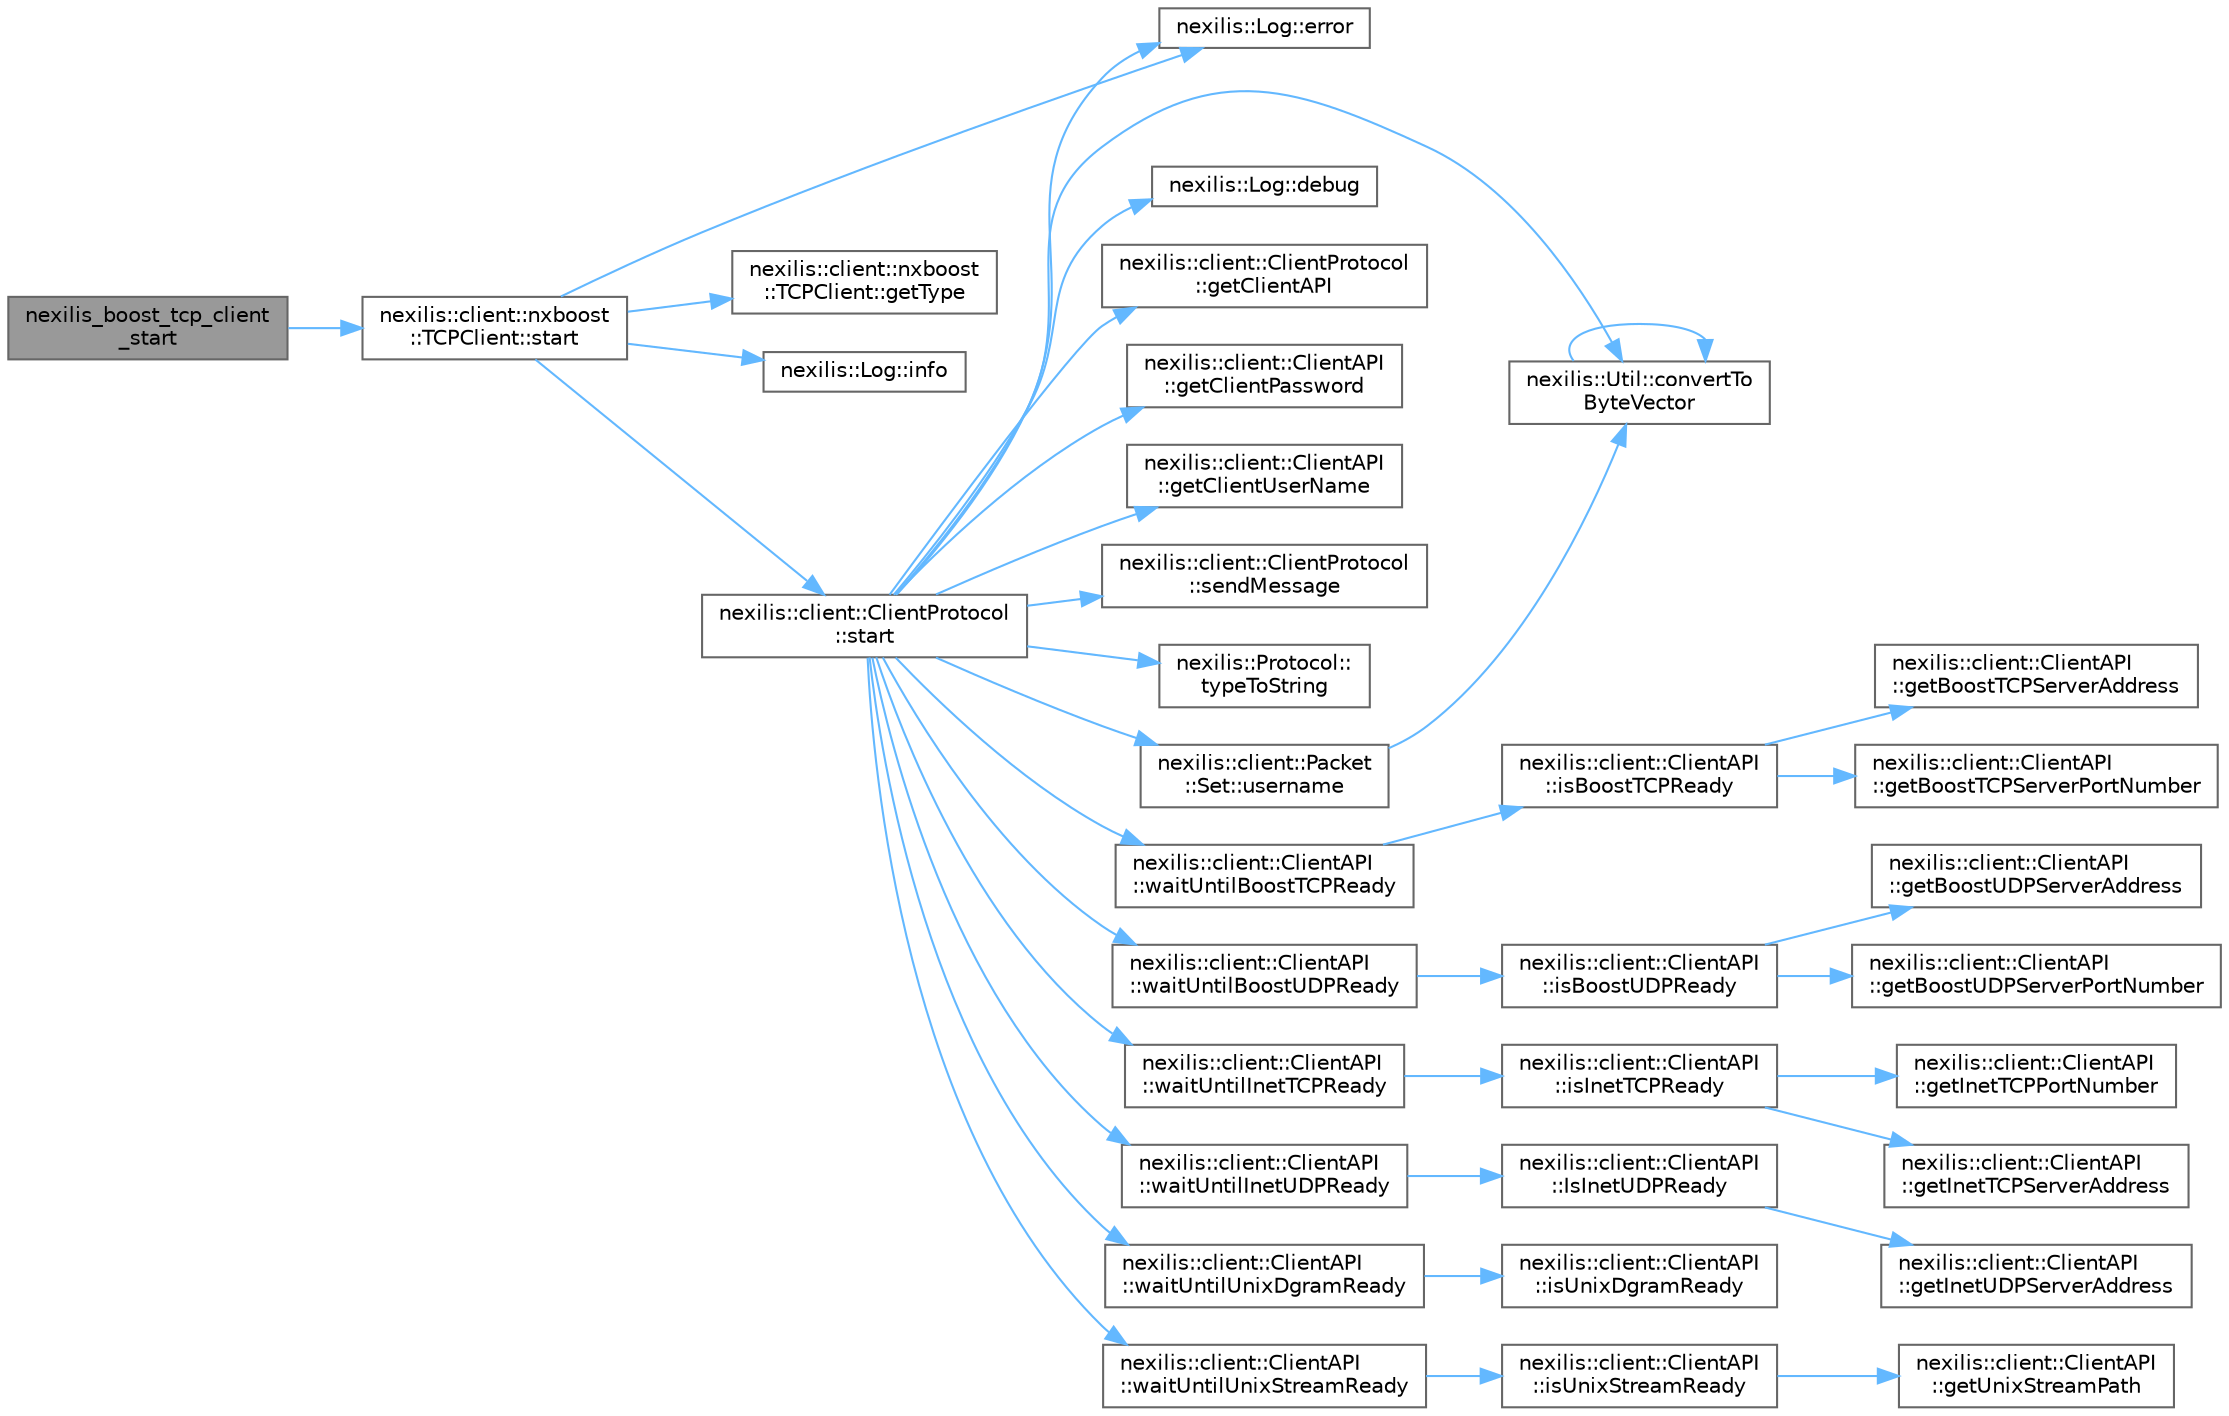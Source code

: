 digraph "nexilis_boost_tcp_client_start"
{
 // LATEX_PDF_SIZE
  bgcolor="transparent";
  edge [fontname=Helvetica,fontsize=10,labelfontname=Helvetica,labelfontsize=10];
  node [fontname=Helvetica,fontsize=10,shape=box,height=0.2,width=0.4];
  rankdir="LR";
  Node1 [id="Node000001",label="nexilis_boost_tcp_client\l_start",height=0.2,width=0.4,color="gray40", fillcolor="grey60", style="filled", fontcolor="black",tooltip=" "];
  Node1 -> Node2 [id="edge1_Node000001_Node000002",color="steelblue1",style="solid",tooltip=" "];
  Node2 [id="Node000002",label="nexilis::client::nxboost\l::TCPClient::start",height=0.2,width=0.4,color="grey40", fillcolor="white", style="filled",URL="$d1/d21/classnexilis_1_1client_1_1nxboost_1_1TCPClient.html#aa33257eb91ceaddd1289e83aa03d7ba6",tooltip="Protocol::start() implementation."];
  Node2 -> Node3 [id="edge2_Node000002_Node000003",color="steelblue1",style="solid",tooltip=" "];
  Node3 [id="Node000003",label="nexilis::Log::error",height=0.2,width=0.4,color="grey40", fillcolor="white", style="filled",URL="$dc/dbc/classnexilis_1_1Log.html#a49959aac4210e93d1ccd1977e08dba80",tooltip=" "];
  Node2 -> Node4 [id="edge3_Node000002_Node000004",color="steelblue1",style="solid",tooltip=" "];
  Node4 [id="Node000004",label="nexilis::client::nxboost\l::TCPClient::getType",height=0.2,width=0.4,color="grey40", fillcolor="white", style="filled",URL="$d1/d21/classnexilis_1_1client_1_1nxboost_1_1TCPClient.html#ae47a81f22072a6d015254cd071199bfb",tooltip="Protocol::getType() implementation."];
  Node2 -> Node5 [id="edge4_Node000002_Node000005",color="steelblue1",style="solid",tooltip=" "];
  Node5 [id="Node000005",label="nexilis::Log::info",height=0.2,width=0.4,color="grey40", fillcolor="white", style="filled",URL="$dc/dbc/classnexilis_1_1Log.html#a66755adfac1917c8b8791a018f31c643",tooltip=" "];
  Node2 -> Node6 [id="edge5_Node000002_Node000006",color="steelblue1",style="solid",tooltip=" "];
  Node6 [id="Node000006",label="nexilis::client::ClientProtocol\l::start",height=0.2,width=0.4,color="grey40", fillcolor="white", style="filled",URL="$da/d2e/classnexilis_1_1client_1_1ClientProtocol.html#adb183b69b19afbfd9dff33ef637dd30a",tooltip=" "];
  Node6 -> Node7 [id="edge6_Node000006_Node000007",color="steelblue1",style="solid",tooltip=" "];
  Node7 [id="Node000007",label="nexilis::Util::convertTo\lByteVector",height=0.2,width=0.4,color="grey40", fillcolor="white", style="filled",URL="$d9/d3d/group__BytevectorConversions.html#ga38e516c60d98cb71153ded26ce2b67e5",tooltip=" "];
  Node7 -> Node7 [id="edge7_Node000007_Node000007",color="steelblue1",style="solid",tooltip=" "];
  Node6 -> Node8 [id="edge8_Node000006_Node000008",color="steelblue1",style="solid",tooltip=" "];
  Node8 [id="Node000008",label="nexilis::Log::debug",height=0.2,width=0.4,color="grey40", fillcolor="white", style="filled",URL="$dc/dbc/classnexilis_1_1Log.html#a8818a693340eed14a9110c9988eac982",tooltip="All the overloaded printing functions."];
  Node6 -> Node3 [id="edge9_Node000006_Node000003",color="steelblue1",style="solid",tooltip=" "];
  Node6 -> Node9 [id="edge10_Node000006_Node000009",color="steelblue1",style="solid",tooltip=" "];
  Node9 [id="Node000009",label="nexilis::client::ClientProtocol\l::getClientAPI",height=0.2,width=0.4,color="grey40", fillcolor="white", style="filled",URL="$da/d2e/classnexilis_1_1client_1_1ClientProtocol.html#ac9059afc8258f93d0190892d4e4a5b9a",tooltip=" "];
  Node6 -> Node10 [id="edge11_Node000006_Node000010",color="steelblue1",style="solid",tooltip=" "];
  Node10 [id="Node000010",label="nexilis::client::ClientAPI\l::getClientPassword",height=0.2,width=0.4,color="grey40", fillcolor="white", style="filled",URL="$d5/da0/classnexilis_1_1client_1_1ClientAPI.html#a1d349e7fdcb435d5b06ac0ced0ae883f",tooltip=" "];
  Node6 -> Node11 [id="edge12_Node000006_Node000011",color="steelblue1",style="solid",tooltip=" "];
  Node11 [id="Node000011",label="nexilis::client::ClientAPI\l::getClientUserName",height=0.2,width=0.4,color="grey40", fillcolor="white", style="filled",URL="$d5/da0/classnexilis_1_1client_1_1ClientAPI.html#a5337b6b31706de63455e4439cddb6b69",tooltip=" "];
  Node6 -> Node12 [id="edge13_Node000006_Node000012",color="steelblue1",style="solid",tooltip=" "];
  Node12 [id="Node000012",label="nexilis::client::ClientProtocol\l::sendMessage",height=0.2,width=0.4,color="grey40", fillcolor="white", style="filled",URL="$da/d2e/classnexilis_1_1client_1_1ClientProtocol.html#a4f1a10ae05e2d672a42a12b956b0e3b5",tooltip="Send nexilis message (nx_data) to server."];
  Node6 -> Node13 [id="edge14_Node000006_Node000013",color="steelblue1",style="solid",tooltip=" "];
  Node13 [id="Node000013",label="nexilis::Protocol::\ltypeToString",height=0.2,width=0.4,color="grey40", fillcolor="white", style="filled",URL="$da/d49/classnexilis_1_1Protocol.html#ac91c5c466d0b16ce885411f70121bdc5",tooltip="Returns a string value of the Type."];
  Node6 -> Node14 [id="edge15_Node000006_Node000014",color="steelblue1",style="solid",tooltip=" "];
  Node14 [id="Node000014",label="nexilis::client::Packet\l::Set::username",height=0.2,width=0.4,color="grey40", fillcolor="white", style="filled",URL="$d0/d8f/classnexilis_1_1client_1_1Packet_1_1Set.html#a341d0f581d85eccecfd98f7b2bb7b174",tooltip=" "];
  Node14 -> Node7 [id="edge16_Node000014_Node000007",color="steelblue1",style="solid",tooltip=" "];
  Node6 -> Node15 [id="edge17_Node000006_Node000015",color="steelblue1",style="solid",tooltip=" "];
  Node15 [id="Node000015",label="nexilis::client::ClientAPI\l::waitUntilBoostTCPReady",height=0.2,width=0.4,color="grey40", fillcolor="white", style="filled",URL="$d5/da0/classnexilis_1_1client_1_1ClientAPI.html#a06ff19320eb6c2730a633632681526fd",tooltip="Steal the runtime until boost TCP connection is ready."];
  Node15 -> Node16 [id="edge18_Node000015_Node000016",color="steelblue1",style="solid",tooltip=" "];
  Node16 [id="Node000016",label="nexilis::client::ClientAPI\l::isBoostTCPReady",height=0.2,width=0.4,color="grey40", fillcolor="white", style="filled",URL="$d5/da0/classnexilis_1_1client_1_1ClientAPI.html#aa05e1f34d3108b2c4c098a33d222d86c",tooltip="If the client boost TCP connection is ready."];
  Node16 -> Node17 [id="edge19_Node000016_Node000017",color="steelblue1",style="solid",tooltip=" "];
  Node17 [id="Node000017",label="nexilis::client::ClientAPI\l::getBoostTCPServerAddress",height=0.2,width=0.4,color="grey40", fillcolor="white", style="filled",URL="$d5/da0/classnexilis_1_1client_1_1ClientAPI.html#a84b44eacc5901081c9d8083047569d86",tooltip="boost TCP"];
  Node16 -> Node18 [id="edge20_Node000016_Node000018",color="steelblue1",style="solid",tooltip=" "];
  Node18 [id="Node000018",label="nexilis::client::ClientAPI\l::getBoostTCPServerPortNumber",height=0.2,width=0.4,color="grey40", fillcolor="white", style="filled",URL="$d5/da0/classnexilis_1_1client_1_1ClientAPI.html#aac313d82a3b4bf77182c5b5877cd7993",tooltip=" "];
  Node6 -> Node19 [id="edge21_Node000006_Node000019",color="steelblue1",style="solid",tooltip=" "];
  Node19 [id="Node000019",label="nexilis::client::ClientAPI\l::waitUntilBoostUDPReady",height=0.2,width=0.4,color="grey40", fillcolor="white", style="filled",URL="$d5/da0/classnexilis_1_1client_1_1ClientAPI.html#a61d2241ecf9a09c30ed3dc6296bba237",tooltip="Steal the runtime until boost UDP connection is ready."];
  Node19 -> Node20 [id="edge22_Node000019_Node000020",color="steelblue1",style="solid",tooltip=" "];
  Node20 [id="Node000020",label="nexilis::client::ClientAPI\l::isBoostUDPReady",height=0.2,width=0.4,color="grey40", fillcolor="white", style="filled",URL="$d5/da0/classnexilis_1_1client_1_1ClientAPI.html#a7393249336e504ba53d1182b19022c9f",tooltip="If the client boost UDP connection is ready."];
  Node20 -> Node21 [id="edge23_Node000020_Node000021",color="steelblue1",style="solid",tooltip=" "];
  Node21 [id="Node000021",label="nexilis::client::ClientAPI\l::getBoostUDPServerAddress",height=0.2,width=0.4,color="grey40", fillcolor="white", style="filled",URL="$d5/da0/classnexilis_1_1client_1_1ClientAPI.html#a0384170cf8cea4868f8edc1f54dd1a8b",tooltip="boost UDP"];
  Node20 -> Node22 [id="edge24_Node000020_Node000022",color="steelblue1",style="solid",tooltip=" "];
  Node22 [id="Node000022",label="nexilis::client::ClientAPI\l::getBoostUDPServerPortNumber",height=0.2,width=0.4,color="grey40", fillcolor="white", style="filled",URL="$d5/da0/classnexilis_1_1client_1_1ClientAPI.html#a16469373032d1de61dcf6a93362ef602",tooltip=" "];
  Node6 -> Node23 [id="edge25_Node000006_Node000023",color="steelblue1",style="solid",tooltip=" "];
  Node23 [id="Node000023",label="nexilis::client::ClientAPI\l::waitUntilInetTCPReady",height=0.2,width=0.4,color="grey40", fillcolor="white", style="filled",URL="$d5/da0/classnexilis_1_1client_1_1ClientAPI.html#aef58620c267d5289d4bac61a45473e04",tooltip="Steal the runtime until af_inet TCP connection is ready."];
  Node23 -> Node24 [id="edge26_Node000023_Node000024",color="steelblue1",style="solid",tooltip=" "];
  Node24 [id="Node000024",label="nexilis::client::ClientAPI\l::isInetTCPReady",height=0.2,width=0.4,color="grey40", fillcolor="white", style="filled",URL="$d5/da0/classnexilis_1_1client_1_1ClientAPI.html#aed14aeef5e50d2815d6b7c93dcbcf289",tooltip="If the client TCP af_inet connection is ready."];
  Node24 -> Node25 [id="edge27_Node000024_Node000025",color="steelblue1",style="solid",tooltip=" "];
  Node25 [id="Node000025",label="nexilis::client::ClientAPI\l::getInetTCPPortNumber",height=0.2,width=0.4,color="grey40", fillcolor="white", style="filled",URL="$d5/da0/classnexilis_1_1client_1_1ClientAPI.html#adcccd3bc44afffd4c958053974056750",tooltip=" "];
  Node24 -> Node26 [id="edge28_Node000024_Node000026",color="steelblue1",style="solid",tooltip=" "];
  Node26 [id="Node000026",label="nexilis::client::ClientAPI\l::getInetTCPServerAddress",height=0.2,width=0.4,color="grey40", fillcolor="white", style="filled",URL="$d5/da0/classnexilis_1_1client_1_1ClientAPI.html#a3be92a07de9c7a79109dcc16f0b40d05",tooltip="af_inet TCP."];
  Node6 -> Node27 [id="edge29_Node000006_Node000027",color="steelblue1",style="solid",tooltip=" "];
  Node27 [id="Node000027",label="nexilis::client::ClientAPI\l::waitUntilInetUDPReady",height=0.2,width=0.4,color="grey40", fillcolor="white", style="filled",URL="$d5/da0/classnexilis_1_1client_1_1ClientAPI.html#a0e2d5869a2928781d0403ecef064787b",tooltip="Steal the runtime until af_inet UDP connection is ready."];
  Node27 -> Node28 [id="edge30_Node000027_Node000028",color="steelblue1",style="solid",tooltip=" "];
  Node28 [id="Node000028",label="nexilis::client::ClientAPI\l::IsInetUDPReady",height=0.2,width=0.4,color="grey40", fillcolor="white", style="filled",URL="$d5/da0/classnexilis_1_1client_1_1ClientAPI.html#a90e4f340ab3adebf3635862bd9bfc62a",tooltip="Stuff related to specific connnections."];
  Node28 -> Node29 [id="edge31_Node000028_Node000029",color="steelblue1",style="solid",tooltip=" "];
  Node29 [id="Node000029",label="nexilis::client::ClientAPI\l::getInetUDPServerAddress",height=0.2,width=0.4,color="grey40", fillcolor="white", style="filled",URL="$d5/da0/classnexilis_1_1client_1_1ClientAPI.html#af38da76c91dabe16da1d8a0c7dc446a0",tooltip="af_inet UDP."];
  Node6 -> Node30 [id="edge32_Node000006_Node000030",color="steelblue1",style="solid",tooltip=" "];
  Node30 [id="Node000030",label="nexilis::client::ClientAPI\l::waitUntilUnixDgramReady",height=0.2,width=0.4,color="grey40", fillcolor="white", style="filled",URL="$d5/da0/classnexilis_1_1client_1_1ClientAPI.html#a528794b5d8aadca2cb1c196948e76b27",tooltip="Steal the runtime until af_unix DGRAM connection is ready."];
  Node30 -> Node31 [id="edge33_Node000030_Node000031",color="steelblue1",style="solid",tooltip=" "];
  Node31 [id="Node000031",label="nexilis::client::ClientAPI\l::isUnixDgramReady",height=0.2,width=0.4,color="grey40", fillcolor="white", style="filled",URL="$d5/da0/classnexilis_1_1client_1_1ClientAPI.html#a0f9c82bb43198858b47dbbafefec1366",tooltip="If the client af_unix DGRAM connection is ready."];
  Node6 -> Node32 [id="edge34_Node000006_Node000032",color="steelblue1",style="solid",tooltip=" "];
  Node32 [id="Node000032",label="nexilis::client::ClientAPI\l::waitUntilUnixStreamReady",height=0.2,width=0.4,color="grey40", fillcolor="white", style="filled",URL="$d5/da0/classnexilis_1_1client_1_1ClientAPI.html#a7ed744f06b2070ebd3e0e69206cf9d55",tooltip="Steal the runtime until af_unix STREAM connection is ready."];
  Node32 -> Node33 [id="edge35_Node000032_Node000033",color="steelblue1",style="solid",tooltip=" "];
  Node33 [id="Node000033",label="nexilis::client::ClientAPI\l::isUnixStreamReady",height=0.2,width=0.4,color="grey40", fillcolor="white", style="filled",URL="$d5/da0/classnexilis_1_1client_1_1ClientAPI.html#a2cdac5ce3d3fb33495382137b06878a5",tooltip="If the client af_unix STREAM connection is ready."];
  Node33 -> Node34 [id="edge36_Node000033_Node000034",color="steelblue1",style="solid",tooltip=" "];
  Node34 [id="Node000034",label="nexilis::client::ClientAPI\l::getUnixStreamPath",height=0.2,width=0.4,color="grey40", fillcolor="white", style="filled",URL="$d5/da0/classnexilis_1_1client_1_1ClientAPI.html#af44554958311acac3fdbef1d97b5e108",tooltip="af_unix STREAM."];
}
